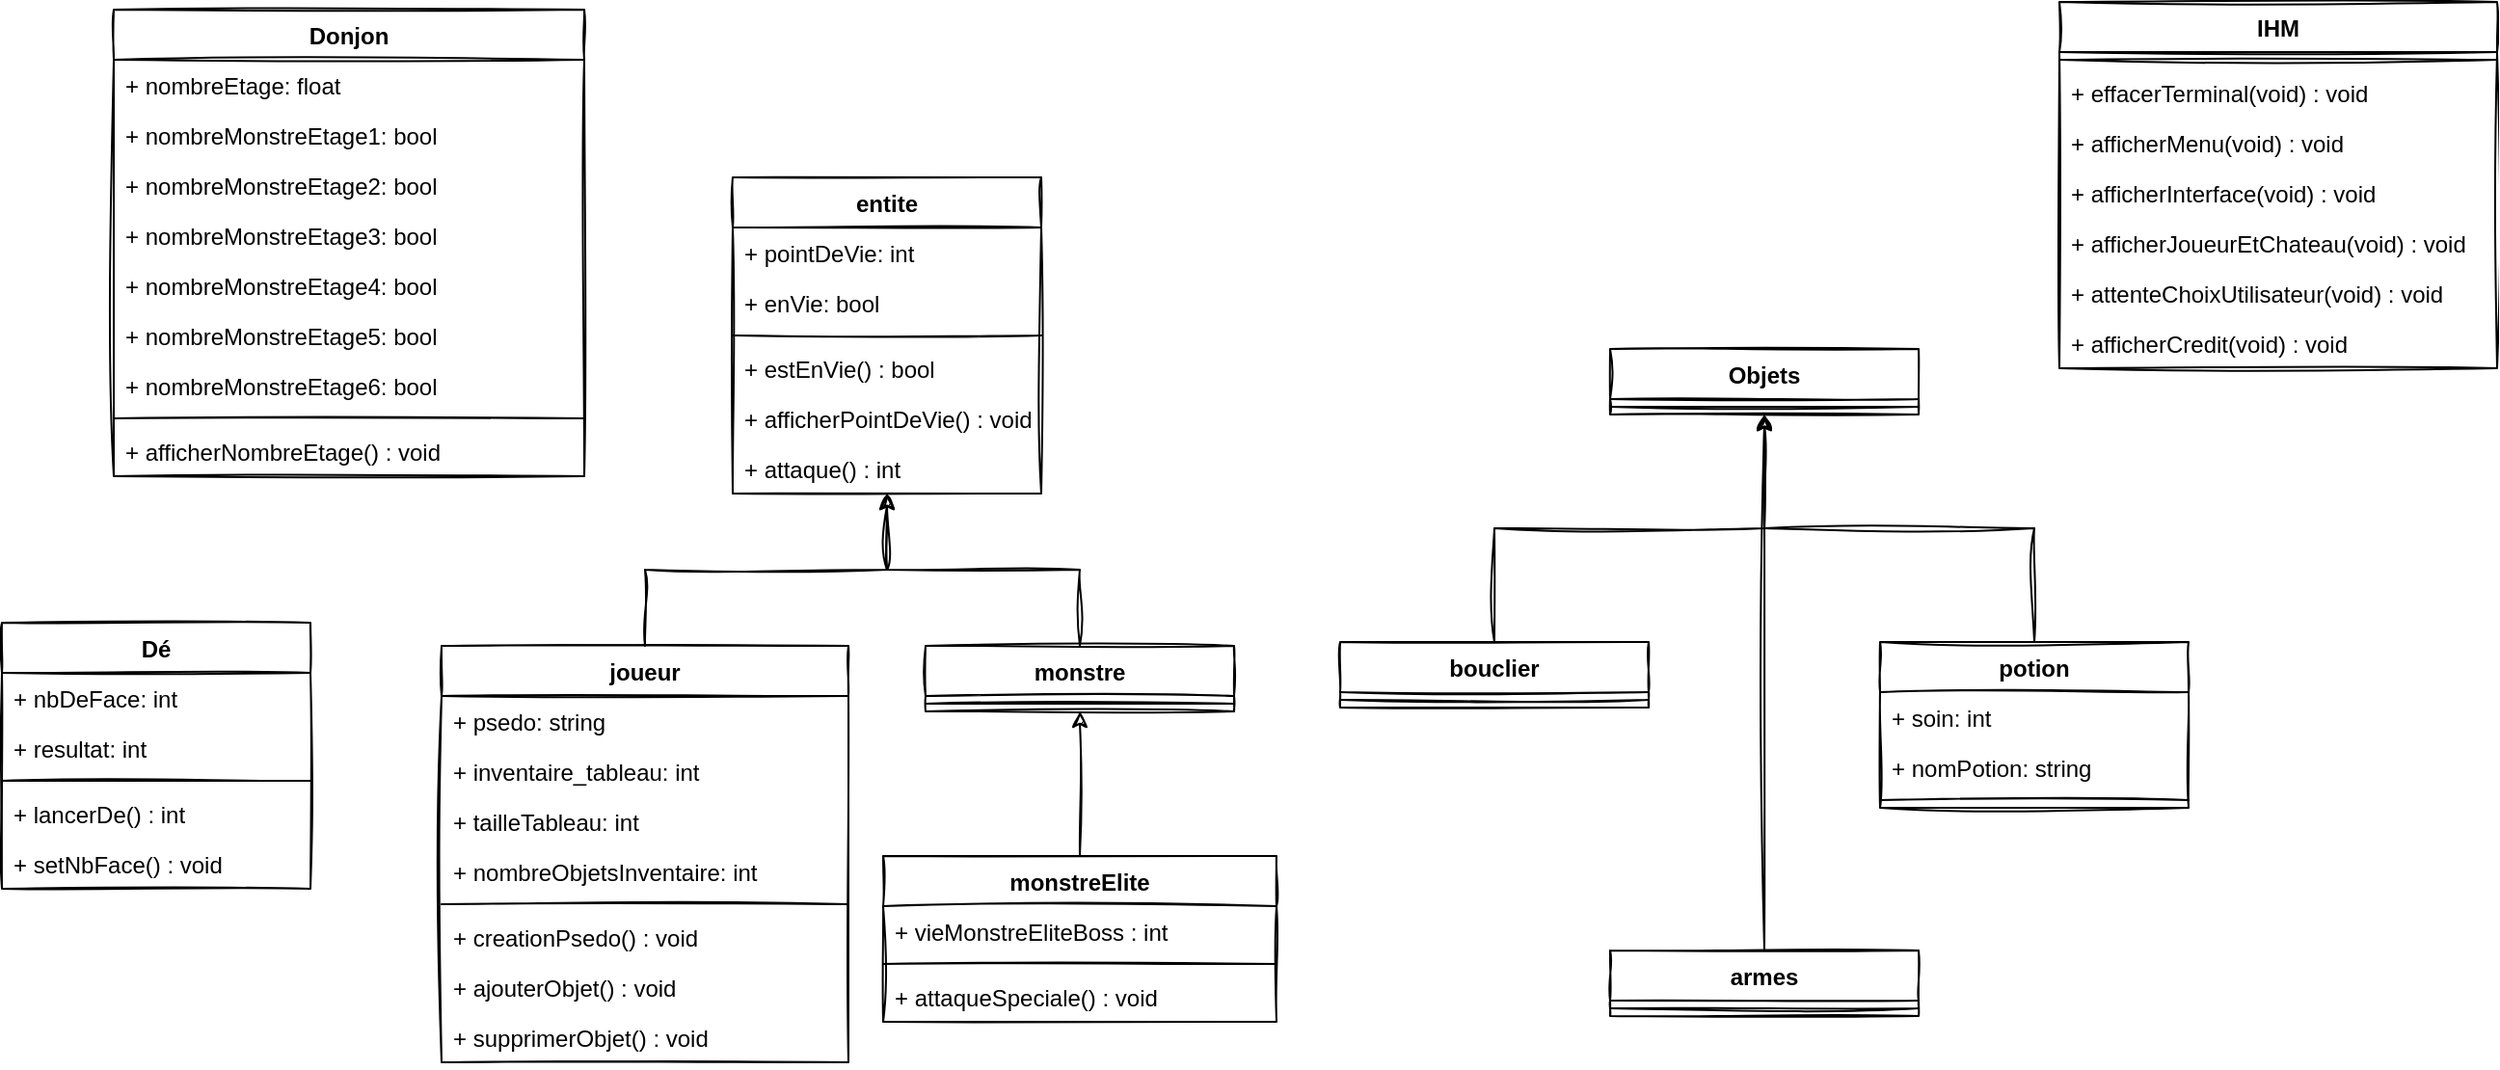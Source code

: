 <mxfile version="21.0.6" type="device"><diagram id="yicS2S7YKVKD4a1XLqJN" name="Page-1"><mxGraphModel dx="1392" dy="1162" grid="0" gridSize="10" guides="1" tooltips="1" connect="1" arrows="1" fold="1" page="1" pageScale="1" pageWidth="1654" pageHeight="1169" math="0" shadow="0"><root><mxCell id="0"/><mxCell id="1" parent="0"/><mxCell id="rU76R9JUJvsObSWK_wQi-48" style="edgeStyle=orthogonalEdgeStyle;rounded=0;sketch=1;hachureGap=4;jiggle=2;orthogonalLoop=1;jettySize=auto;html=1;fontFamily=Architects Daughter;fontSource=https%3A%2F%2Ffonts.googleapis.com%2Fcss%3Ffamily%3DArchitects%2BDaughter;fontSize=16;" parent="1" source="F8Cd78cb8_nM775pyzBB-11" target="rU76R9JUJvsObSWK_wQi-1" edge="1"><mxGeometry relative="1" as="geometry"/></mxCell><mxCell id="F8Cd78cb8_nM775pyzBB-11" value="joueur" style="swimlane;fontStyle=1;align=center;verticalAlign=top;childLayout=stackLayout;horizontal=1;startSize=26;horizontalStack=0;resizeParent=1;resizeParentMax=0;resizeLast=0;collapsible=1;marginBottom=0;rounded=0;sketch=1;" parent="1" vertex="1"><mxGeometry x="269" y="560" width="211" height="216" as="geometry"/></mxCell><mxCell id="IENwNHQp84vNqOoc-vSG-11" value="+ psedo: string" style="text;strokeColor=none;fillColor=none;align=left;verticalAlign=top;spacingLeft=4;spacingRight=4;overflow=hidden;rotatable=0;points=[[0,0.5],[1,0.5]];portConstraint=eastwest;rounded=0;sketch=1;" parent="F8Cd78cb8_nM775pyzBB-11" vertex="1"><mxGeometry y="26" width="211" height="26" as="geometry"/></mxCell><mxCell id="s1gvGOGAkRBZ-XyBeJ4h-20" value="+ inventaire_tableau: int" style="text;strokeColor=none;fillColor=none;align=left;verticalAlign=top;spacingLeft=4;spacingRight=4;overflow=hidden;rotatable=0;points=[[0,0.5],[1,0.5]];portConstraint=eastwest;rounded=0;sketch=1;" vertex="1" parent="F8Cd78cb8_nM775pyzBB-11"><mxGeometry y="52" width="211" height="26" as="geometry"/></mxCell><mxCell id="s1gvGOGAkRBZ-XyBeJ4h-21" value="+ tailleTableau: int" style="text;strokeColor=none;fillColor=none;align=left;verticalAlign=top;spacingLeft=4;spacingRight=4;overflow=hidden;rotatable=0;points=[[0,0.5],[1,0.5]];portConstraint=eastwest;rounded=0;sketch=1;" vertex="1" parent="F8Cd78cb8_nM775pyzBB-11"><mxGeometry y="78" width="211" height="26" as="geometry"/></mxCell><mxCell id="s1gvGOGAkRBZ-XyBeJ4h-22" value="+ nombreObjetsInventaire: int" style="text;strokeColor=none;fillColor=none;align=left;verticalAlign=top;spacingLeft=4;spacingRight=4;overflow=hidden;rotatable=0;points=[[0,0.5],[1,0.5]];portConstraint=eastwest;rounded=0;sketch=1;" vertex="1" parent="F8Cd78cb8_nM775pyzBB-11"><mxGeometry y="104" width="211" height="26" as="geometry"/></mxCell><mxCell id="F8Cd78cb8_nM775pyzBB-13" value="" style="line;strokeWidth=1;fillColor=none;align=left;verticalAlign=middle;spacingTop=-1;spacingLeft=3;spacingRight=3;rotatable=0;labelPosition=right;points=[];portConstraint=eastwest;strokeColor=inherit;rounded=0;sketch=1;" parent="F8Cd78cb8_nM775pyzBB-11" vertex="1"><mxGeometry y="130" width="211" height="8" as="geometry"/></mxCell><mxCell id="IENwNHQp84vNqOoc-vSG-12" value="+ creationPsedo() : void&#10;" style="text;strokeColor=none;fillColor=none;align=left;verticalAlign=top;spacingLeft=4;spacingRight=4;overflow=hidden;rotatable=0;points=[[0,0.5],[1,0.5]];portConstraint=eastwest;rounded=0;sketch=1;" parent="F8Cd78cb8_nM775pyzBB-11" vertex="1"><mxGeometry y="138" width="211" height="26" as="geometry"/></mxCell><mxCell id="s1gvGOGAkRBZ-XyBeJ4h-19" value="+ ajouterObjet() : void&#10;" style="text;strokeColor=none;fillColor=none;align=left;verticalAlign=top;spacingLeft=4;spacingRight=4;overflow=hidden;rotatable=0;points=[[0,0.5],[1,0.5]];portConstraint=eastwest;rounded=0;sketch=1;" vertex="1" parent="F8Cd78cb8_nM775pyzBB-11"><mxGeometry y="164" width="211" height="26" as="geometry"/></mxCell><mxCell id="s1gvGOGAkRBZ-XyBeJ4h-18" value="+ supprimerObjet() : void&#10;" style="text;strokeColor=none;fillColor=none;align=left;verticalAlign=top;spacingLeft=4;spacingRight=4;overflow=hidden;rotatable=0;points=[[0,0.5],[1,0.5]];portConstraint=eastwest;rounded=0;sketch=1;" vertex="1" parent="F8Cd78cb8_nM775pyzBB-11"><mxGeometry y="190" width="211" height="26" as="geometry"/></mxCell><mxCell id="rU76R9JUJvsObSWK_wQi-1" value="entite" style="swimlane;fontStyle=1;align=center;verticalAlign=top;childLayout=stackLayout;horizontal=1;startSize=26;horizontalStack=0;resizeParent=1;resizeParentMax=0;resizeLast=0;collapsible=1;marginBottom=0;rounded=0;sketch=1;" parent="1" vertex="1"><mxGeometry x="420" y="317" width="160" height="164" as="geometry"/></mxCell><mxCell id="rU76R9JUJvsObSWK_wQi-2" value="+ pointDeVie: int" style="text;strokeColor=none;fillColor=none;align=left;verticalAlign=top;spacingLeft=4;spacingRight=4;overflow=hidden;rotatable=0;points=[[0,0.5],[1,0.5]];portConstraint=eastwest;rounded=0;sketch=1;" parent="rU76R9JUJvsObSWK_wQi-1" vertex="1"><mxGeometry y="26" width="160" height="26" as="geometry"/></mxCell><mxCell id="rU76R9JUJvsObSWK_wQi-3" value="+ enVie: bool" style="text;strokeColor=none;fillColor=none;align=left;verticalAlign=top;spacingLeft=4;spacingRight=4;overflow=hidden;rotatable=0;points=[[0,0.5],[1,0.5]];portConstraint=eastwest;rounded=0;sketch=1;" parent="rU76R9JUJvsObSWK_wQi-1" vertex="1"><mxGeometry y="52" width="160" height="26" as="geometry"/></mxCell><mxCell id="rU76R9JUJvsObSWK_wQi-4" value="" style="line;strokeWidth=1;fillColor=none;align=left;verticalAlign=middle;spacingTop=-1;spacingLeft=3;spacingRight=3;rotatable=0;labelPosition=right;points=[];portConstraint=eastwest;strokeColor=inherit;rounded=0;sketch=1;" parent="rU76R9JUJvsObSWK_wQi-1" vertex="1"><mxGeometry y="78" width="160" height="8" as="geometry"/></mxCell><mxCell id="rU76R9JUJvsObSWK_wQi-55" value="+ estEnVie() : bool" style="text;strokeColor=none;fillColor=none;align=left;verticalAlign=top;spacingLeft=4;spacingRight=4;overflow=hidden;rotatable=0;points=[[0,0.5],[1,0.5]];portConstraint=eastwest;rounded=0;sketch=1;" parent="rU76R9JUJvsObSWK_wQi-1" vertex="1"><mxGeometry y="86" width="160" height="26" as="geometry"/></mxCell><mxCell id="IENwNHQp84vNqOoc-vSG-10" value="+ afficherPointDeVie() : void" style="text;strokeColor=none;fillColor=none;align=left;verticalAlign=top;spacingLeft=4;spacingRight=4;overflow=hidden;rotatable=0;points=[[0,0.5],[1,0.5]];portConstraint=eastwest;rounded=0;sketch=1;" parent="rU76R9JUJvsObSWK_wQi-1" vertex="1"><mxGeometry y="112" width="160" height="26" as="geometry"/></mxCell><mxCell id="s1gvGOGAkRBZ-XyBeJ4h-2" value="+ attaque() : int" style="text;strokeColor=none;fillColor=none;align=left;verticalAlign=top;spacingLeft=4;spacingRight=4;overflow=hidden;rotatable=0;points=[[0,0.5],[1,0.5]];portConstraint=eastwest;rounded=0;sketch=1;" vertex="1" parent="rU76R9JUJvsObSWK_wQi-1"><mxGeometry y="138" width="160" height="26" as="geometry"/></mxCell><mxCell id="rU76R9JUJvsObSWK_wQi-49" style="edgeStyle=orthogonalEdgeStyle;rounded=0;sketch=1;hachureGap=4;jiggle=2;orthogonalLoop=1;jettySize=auto;html=1;fontFamily=Architects Daughter;fontSource=https%3A%2F%2Ffonts.googleapis.com%2Fcss%3Ffamily%3DArchitects%2BDaughter;fontSize=16;" parent="1" source="rU76R9JUJvsObSWK_wQi-6" target="rU76R9JUJvsObSWK_wQi-1" edge="1"><mxGeometry relative="1" as="geometry"/></mxCell><mxCell id="rU76R9JUJvsObSWK_wQi-6" value="monstre" style="swimlane;fontStyle=1;align=center;verticalAlign=top;childLayout=stackLayout;horizontal=1;startSize=26;horizontalStack=0;resizeParent=1;resizeParentMax=0;resizeLast=0;collapsible=1;marginBottom=0;rounded=0;sketch=1;" parent="1" vertex="1"><mxGeometry x="520" y="560" width="160" height="34" as="geometry"/></mxCell><mxCell id="rU76R9JUJvsObSWK_wQi-9" value="" style="line;strokeWidth=1;fillColor=none;align=left;verticalAlign=middle;spacingTop=-1;spacingLeft=3;spacingRight=3;rotatable=0;labelPosition=right;points=[];portConstraint=eastwest;strokeColor=inherit;rounded=0;sketch=1;" parent="rU76R9JUJvsObSWK_wQi-6" vertex="1"><mxGeometry y="26" width="160" height="8" as="geometry"/></mxCell><mxCell id="rU76R9JUJvsObSWK_wQi-50" style="edgeStyle=orthogonalEdgeStyle;rounded=0;sketch=1;hachureGap=4;jiggle=2;orthogonalLoop=1;jettySize=auto;html=1;fontFamily=Architects Daughter;fontSource=https%3A%2F%2Ffonts.googleapis.com%2Fcss%3Ffamily%3DArchitects%2BDaughter;fontSize=16;" parent="1" source="rU76R9JUJvsObSWK_wQi-11" target="rU76R9JUJvsObSWK_wQi-6" edge="1"><mxGeometry relative="1" as="geometry"/></mxCell><mxCell id="rU76R9JUJvsObSWK_wQi-11" value="monstreElite" style="swimlane;fontStyle=1;align=center;verticalAlign=top;childLayout=stackLayout;horizontal=1;startSize=26;horizontalStack=0;resizeParent=1;resizeParentMax=0;resizeLast=0;collapsible=1;marginBottom=0;rounded=0;sketch=1;" parent="1" vertex="1"><mxGeometry x="498" y="669" width="204" height="86" as="geometry"/></mxCell><mxCell id="rU76R9JUJvsObSWK_wQi-13" value="+ vieMonstreEliteBoss : int&#10; " style="text;strokeColor=none;fillColor=none;align=left;verticalAlign=top;spacingLeft=4;spacingRight=4;overflow=hidden;rotatable=0;points=[[0,0.5],[1,0.5]];portConstraint=eastwest;rounded=0;sketch=1;" parent="rU76R9JUJvsObSWK_wQi-11" vertex="1"><mxGeometry y="26" width="204" height="26" as="geometry"/></mxCell><mxCell id="rU76R9JUJvsObSWK_wQi-14" value="" style="line;strokeWidth=1;fillColor=none;align=left;verticalAlign=middle;spacingTop=-1;spacingLeft=3;spacingRight=3;rotatable=0;labelPosition=right;points=[];portConstraint=eastwest;strokeColor=inherit;rounded=0;sketch=1;" parent="rU76R9JUJvsObSWK_wQi-11" vertex="1"><mxGeometry y="52" width="204" height="8" as="geometry"/></mxCell><mxCell id="rU76R9JUJvsObSWK_wQi-15" value="+ attaqueSpeciale() : void" style="text;strokeColor=none;fillColor=none;align=left;verticalAlign=top;spacingLeft=4;spacingRight=4;overflow=hidden;rotatable=0;points=[[0,0.5],[1,0.5]];portConstraint=eastwest;rounded=0;sketch=1;" parent="rU76R9JUJvsObSWK_wQi-11" vertex="1"><mxGeometry y="60" width="204" height="26" as="geometry"/></mxCell><mxCell id="rU76R9JUJvsObSWK_wQi-16" value="Dé" style="swimlane;fontStyle=1;align=center;verticalAlign=top;childLayout=stackLayout;horizontal=1;startSize=26;horizontalStack=0;resizeParent=1;resizeParentMax=0;resizeLast=0;collapsible=1;marginBottom=0;rounded=0;sketch=1;" parent="1" vertex="1"><mxGeometry x="41" y="548" width="160" height="138" as="geometry"/></mxCell><mxCell id="rU76R9JUJvsObSWK_wQi-17" value="+ nbDeFace: int" style="text;strokeColor=none;fillColor=none;align=left;verticalAlign=top;spacingLeft=4;spacingRight=4;overflow=hidden;rotatable=0;points=[[0,0.5],[1,0.5]];portConstraint=eastwest;rounded=0;sketch=1;" parent="rU76R9JUJvsObSWK_wQi-16" vertex="1"><mxGeometry y="26" width="160" height="26" as="geometry"/></mxCell><mxCell id="IENwNHQp84vNqOoc-vSG-9" value="+ resultat: int" style="text;strokeColor=none;fillColor=none;align=left;verticalAlign=top;spacingLeft=4;spacingRight=4;overflow=hidden;rotatable=0;points=[[0,0.5],[1,0.5]];portConstraint=eastwest;rounded=0;sketch=1;" parent="rU76R9JUJvsObSWK_wQi-16" vertex="1"><mxGeometry y="52" width="160" height="26" as="geometry"/></mxCell><mxCell id="rU76R9JUJvsObSWK_wQi-19" value="" style="line;strokeWidth=1;fillColor=none;align=left;verticalAlign=middle;spacingTop=-1;spacingLeft=3;spacingRight=3;rotatable=0;labelPosition=right;points=[];portConstraint=eastwest;strokeColor=inherit;rounded=0;sketch=1;" parent="rU76R9JUJvsObSWK_wQi-16" vertex="1"><mxGeometry y="78" width="160" height="8" as="geometry"/></mxCell><mxCell id="rU76R9JUJvsObSWK_wQi-20" value="+ lancerDe() : int" style="text;strokeColor=none;fillColor=none;align=left;verticalAlign=top;spacingLeft=4;spacingRight=4;overflow=hidden;rotatable=0;points=[[0,0.5],[1,0.5]];portConstraint=eastwest;rounded=0;sketch=1;" parent="rU76R9JUJvsObSWK_wQi-16" vertex="1"><mxGeometry y="86" width="160" height="26" as="geometry"/></mxCell><mxCell id="s1gvGOGAkRBZ-XyBeJ4h-1" value="+ setNbFace() : void" style="text;strokeColor=none;fillColor=none;align=left;verticalAlign=top;spacingLeft=4;spacingRight=4;overflow=hidden;rotatable=0;points=[[0,0.5],[1,0.5]];portConstraint=eastwest;rounded=0;sketch=1;" vertex="1" parent="rU76R9JUJvsObSWK_wQi-16"><mxGeometry y="112" width="160" height="26" as="geometry"/></mxCell><mxCell id="rU76R9JUJvsObSWK_wQi-21" value="Objets" style="swimlane;fontStyle=1;align=center;verticalAlign=top;childLayout=stackLayout;horizontal=1;startSize=26;horizontalStack=0;resizeParent=1;resizeParentMax=0;resizeLast=0;collapsible=1;marginBottom=0;rounded=0;sketch=1;" parent="1" vertex="1"><mxGeometry x="875" y="406" width="160" height="34" as="geometry"/></mxCell><mxCell id="rU76R9JUJvsObSWK_wQi-24" value="" style="line;strokeWidth=1;fillColor=none;align=left;verticalAlign=middle;spacingTop=-1;spacingLeft=3;spacingRight=3;rotatable=0;labelPosition=right;points=[];portConstraint=eastwest;strokeColor=inherit;rounded=0;sketch=1;" parent="rU76R9JUJvsObSWK_wQi-21" vertex="1"><mxGeometry y="26" width="160" height="8" as="geometry"/></mxCell><mxCell id="rU76R9JUJvsObSWK_wQi-26" value="Donjon" style="swimlane;fontStyle=1;align=center;verticalAlign=top;childLayout=stackLayout;horizontal=1;startSize=26;horizontalStack=0;resizeParent=1;resizeParentMax=0;resizeLast=0;collapsible=1;marginBottom=0;rounded=0;sketch=1;" parent="1" vertex="1"><mxGeometry x="99" y="230" width="244" height="242" as="geometry"/></mxCell><mxCell id="rU76R9JUJvsObSWK_wQi-27" value="+ nombreEtage: float" style="text;strokeColor=none;fillColor=none;align=left;verticalAlign=top;spacingLeft=4;spacingRight=4;overflow=hidden;rotatable=0;points=[[0,0.5],[1,0.5]];portConstraint=eastwest;rounded=0;sketch=1;" parent="rU76R9JUJvsObSWK_wQi-26" vertex="1"><mxGeometry y="26" width="244" height="26" as="geometry"/></mxCell><mxCell id="IENwNHQp84vNqOoc-vSG-18" value="+ nombreMonstreEtage1: bool" style="text;strokeColor=none;fillColor=none;align=left;verticalAlign=top;spacingLeft=4;spacingRight=4;overflow=hidden;rotatable=0;points=[[0,0.5],[1,0.5]];portConstraint=eastwest;rounded=0;sketch=1;" parent="rU76R9JUJvsObSWK_wQi-26" vertex="1"><mxGeometry y="52" width="244" height="26" as="geometry"/></mxCell><mxCell id="IENwNHQp84vNqOoc-vSG-13" value="+ nombreMonstreEtage2: bool" style="text;strokeColor=none;fillColor=none;align=left;verticalAlign=top;spacingLeft=4;spacingRight=4;overflow=hidden;rotatable=0;points=[[0,0.5],[1,0.5]];portConstraint=eastwest;rounded=0;sketch=1;" parent="rU76R9JUJvsObSWK_wQi-26" vertex="1"><mxGeometry y="78" width="244" height="26" as="geometry"/></mxCell><mxCell id="IENwNHQp84vNqOoc-vSG-16" value="+ nombreMonstreEtage3: bool" style="text;strokeColor=none;fillColor=none;align=left;verticalAlign=top;spacingLeft=4;spacingRight=4;overflow=hidden;rotatable=0;points=[[0,0.5],[1,0.5]];portConstraint=eastwest;rounded=0;sketch=1;" parent="rU76R9JUJvsObSWK_wQi-26" vertex="1"><mxGeometry y="104" width="244" height="26" as="geometry"/></mxCell><mxCell id="IENwNHQp84vNqOoc-vSG-15" value="+ nombreMonstreEtage4: bool" style="text;strokeColor=none;fillColor=none;align=left;verticalAlign=top;spacingLeft=4;spacingRight=4;overflow=hidden;rotatable=0;points=[[0,0.5],[1,0.5]];portConstraint=eastwest;rounded=0;sketch=1;" parent="rU76R9JUJvsObSWK_wQi-26" vertex="1"><mxGeometry y="130" width="244" height="26" as="geometry"/></mxCell><mxCell id="IENwNHQp84vNqOoc-vSG-17" value="+ nombreMonstreEtage5: bool" style="text;strokeColor=none;fillColor=none;align=left;verticalAlign=top;spacingLeft=4;spacingRight=4;overflow=hidden;rotatable=0;points=[[0,0.5],[1,0.5]];portConstraint=eastwest;rounded=0;sketch=1;" parent="rU76R9JUJvsObSWK_wQi-26" vertex="1"><mxGeometry y="156" width="244" height="26" as="geometry"/></mxCell><mxCell id="IENwNHQp84vNqOoc-vSG-14" value="+ nombreMonstreEtage6: bool" style="text;strokeColor=none;fillColor=none;align=left;verticalAlign=top;spacingLeft=4;spacingRight=4;overflow=hidden;rotatable=0;points=[[0,0.5],[1,0.5]];portConstraint=eastwest;rounded=0;sketch=1;" parent="rU76R9JUJvsObSWK_wQi-26" vertex="1"><mxGeometry y="182" width="244" height="26" as="geometry"/></mxCell><mxCell id="rU76R9JUJvsObSWK_wQi-29" value="" style="line;strokeWidth=1;fillColor=none;align=left;verticalAlign=middle;spacingTop=-1;spacingLeft=3;spacingRight=3;rotatable=0;labelPosition=right;points=[];portConstraint=eastwest;strokeColor=inherit;rounded=0;sketch=1;" parent="rU76R9JUJvsObSWK_wQi-26" vertex="1"><mxGeometry y="208" width="244" height="8" as="geometry"/></mxCell><mxCell id="IENwNHQp84vNqOoc-vSG-8" value="+ afficherNombreEtage() : void" style="text;strokeColor=none;fillColor=none;align=left;verticalAlign=top;spacingLeft=4;spacingRight=4;overflow=hidden;rotatable=0;points=[[0,0.5],[1,0.5]];portConstraint=eastwest;rounded=0;sketch=1;" parent="rU76R9JUJvsObSWK_wQi-26" vertex="1"><mxGeometry y="216" width="244" height="26" as="geometry"/></mxCell><mxCell id="rU76R9JUJvsObSWK_wQi-53" style="edgeStyle=orthogonalEdgeStyle;rounded=0;sketch=1;hachureGap=4;jiggle=2;orthogonalLoop=1;jettySize=auto;html=1;fontFamily=Architects Daughter;fontSource=https%3A%2F%2Ffonts.googleapis.com%2Fcss%3Ffamily%3DArchitects%2BDaughter;fontSize=16;" parent="1" source="rU76R9JUJvsObSWK_wQi-31" target="rU76R9JUJvsObSWK_wQi-21" edge="1"><mxGeometry relative="1" as="geometry"/></mxCell><mxCell id="rU76R9JUJvsObSWK_wQi-31" value="armes" style="swimlane;fontStyle=1;align=center;verticalAlign=top;childLayout=stackLayout;horizontal=1;startSize=26;horizontalStack=0;resizeParent=1;resizeParentMax=0;resizeLast=0;collapsible=1;marginBottom=0;rounded=0;sketch=1;" parent="1" vertex="1"><mxGeometry x="875" y="718" width="160" height="34" as="geometry"/></mxCell><mxCell id="rU76R9JUJvsObSWK_wQi-34" value="" style="line;strokeWidth=1;fillColor=none;align=left;verticalAlign=middle;spacingTop=-1;spacingLeft=3;spacingRight=3;rotatable=0;labelPosition=right;points=[];portConstraint=eastwest;strokeColor=inherit;rounded=0;sketch=1;" parent="rU76R9JUJvsObSWK_wQi-31" vertex="1"><mxGeometry y="26" width="160" height="8" as="geometry"/></mxCell><mxCell id="rU76R9JUJvsObSWK_wQi-52" style="edgeStyle=orthogonalEdgeStyle;rounded=0;sketch=1;hachureGap=4;jiggle=2;orthogonalLoop=1;jettySize=auto;html=1;fontFamily=Architects Daughter;fontSource=https%3A%2F%2Ffonts.googleapis.com%2Fcss%3Ffamily%3DArchitects%2BDaughter;fontSize=16;" parent="1" source="rU76R9JUJvsObSWK_wQi-36" target="rU76R9JUJvsObSWK_wQi-21" edge="1"><mxGeometry relative="1" as="geometry"/></mxCell><mxCell id="rU76R9JUJvsObSWK_wQi-36" value="bouclier" style="swimlane;fontStyle=1;align=center;verticalAlign=top;childLayout=stackLayout;horizontal=1;startSize=26;horizontalStack=0;resizeParent=1;resizeParentMax=0;resizeLast=0;collapsible=1;marginBottom=0;rounded=0;sketch=1;" parent="1" vertex="1"><mxGeometry x="735" y="558" width="160" height="34" as="geometry"/></mxCell><mxCell id="rU76R9JUJvsObSWK_wQi-39" value="" style="line;strokeWidth=1;fillColor=none;align=left;verticalAlign=middle;spacingTop=-1;spacingLeft=3;spacingRight=3;rotatable=0;labelPosition=right;points=[];portConstraint=eastwest;strokeColor=inherit;rounded=0;sketch=1;" parent="rU76R9JUJvsObSWK_wQi-36" vertex="1"><mxGeometry y="26" width="160" height="8" as="geometry"/></mxCell><mxCell id="rU76R9JUJvsObSWK_wQi-51" style="edgeStyle=orthogonalEdgeStyle;rounded=0;sketch=1;hachureGap=4;jiggle=2;orthogonalLoop=1;jettySize=auto;html=1;fontFamily=Architects Daughter;fontSource=https%3A%2F%2Ffonts.googleapis.com%2Fcss%3Ffamily%3DArchitects%2BDaughter;fontSize=16;" parent="1" source="rU76R9JUJvsObSWK_wQi-41" target="rU76R9JUJvsObSWK_wQi-21" edge="1"><mxGeometry relative="1" as="geometry"/></mxCell><mxCell id="rU76R9JUJvsObSWK_wQi-41" value="potion" style="swimlane;fontStyle=1;align=center;verticalAlign=top;childLayout=stackLayout;horizontal=1;startSize=26;horizontalStack=0;resizeParent=1;resizeParentMax=0;resizeLast=0;collapsible=1;marginBottom=0;rounded=0;sketch=1;" parent="1" vertex="1"><mxGeometry x="1015" y="558" width="160" height="86" as="geometry"/></mxCell><mxCell id="s1gvGOGAkRBZ-XyBeJ4h-23" value="+ soin: int" style="text;strokeColor=none;fillColor=none;align=left;verticalAlign=top;spacingLeft=4;spacingRight=4;overflow=hidden;rotatable=0;points=[[0,0.5],[1,0.5]];portConstraint=eastwest;rounded=0;sketch=1;" vertex="1" parent="rU76R9JUJvsObSWK_wQi-41"><mxGeometry y="26" width="160" height="26" as="geometry"/></mxCell><mxCell id="s1gvGOGAkRBZ-XyBeJ4h-24" value="+ nomPotion: string" style="text;strokeColor=none;fillColor=none;align=left;verticalAlign=top;spacingLeft=4;spacingRight=4;overflow=hidden;rotatable=0;points=[[0,0.5],[1,0.5]];portConstraint=eastwest;rounded=0;sketch=1;" vertex="1" parent="rU76R9JUJvsObSWK_wQi-41"><mxGeometry y="52" width="160" height="26" as="geometry"/></mxCell><mxCell id="rU76R9JUJvsObSWK_wQi-44" value="" style="line;strokeWidth=1;fillColor=none;align=left;verticalAlign=middle;spacingTop=-1;spacingLeft=3;spacingRight=3;rotatable=0;labelPosition=right;points=[];portConstraint=eastwest;strokeColor=inherit;rounded=0;sketch=1;" parent="rU76R9JUJvsObSWK_wQi-41" vertex="1"><mxGeometry y="78" width="160" height="8" as="geometry"/></mxCell><mxCell id="IENwNHQp84vNqOoc-vSG-4" value="IHM" style="swimlane;fontStyle=1;align=center;verticalAlign=top;childLayout=stackLayout;horizontal=1;startSize=26;horizontalStack=0;resizeParent=1;resizeParentMax=0;resizeLast=0;collapsible=1;marginBottom=0;rounded=0;sketch=1;" parent="1" vertex="1"><mxGeometry x="1108" y="226" width="227" height="190" as="geometry"/></mxCell><mxCell id="IENwNHQp84vNqOoc-vSG-6" value="" style="line;strokeWidth=1;fillColor=none;align=left;verticalAlign=middle;spacingTop=-1;spacingLeft=3;spacingRight=3;rotatable=0;labelPosition=right;points=[];portConstraint=eastwest;strokeColor=inherit;rounded=0;sketch=1;" parent="IENwNHQp84vNqOoc-vSG-4" vertex="1"><mxGeometry y="26" width="227" height="8" as="geometry"/></mxCell><mxCell id="s1gvGOGAkRBZ-XyBeJ4h-4" value="+ effacerTerminal(void) : void" style="text;strokeColor=none;fillColor=none;align=left;verticalAlign=top;spacingLeft=4;spacingRight=4;overflow=hidden;rotatable=0;points=[[0,0.5],[1,0.5]];portConstraint=eastwest;rounded=0;sketch=1;" vertex="1" parent="IENwNHQp84vNqOoc-vSG-4"><mxGeometry y="34" width="227" height="26" as="geometry"/></mxCell><mxCell id="s1gvGOGAkRBZ-XyBeJ4h-12" value="+ afficherMenu(void) : void" style="text;strokeColor=none;fillColor=none;align=left;verticalAlign=top;spacingLeft=4;spacingRight=4;overflow=hidden;rotatable=0;points=[[0,0.5],[1,0.5]];portConstraint=eastwest;rounded=0;sketch=1;" vertex="1" parent="IENwNHQp84vNqOoc-vSG-4"><mxGeometry y="60" width="227" height="26" as="geometry"/></mxCell><mxCell id="s1gvGOGAkRBZ-XyBeJ4h-14" value="+ afficherInterface(void) : void" style="text;strokeColor=none;fillColor=none;align=left;verticalAlign=top;spacingLeft=4;spacingRight=4;overflow=hidden;rotatable=0;points=[[0,0.5],[1,0.5]];portConstraint=eastwest;rounded=0;sketch=1;" vertex="1" parent="IENwNHQp84vNqOoc-vSG-4"><mxGeometry y="86" width="227" height="26" as="geometry"/></mxCell><mxCell id="s1gvGOGAkRBZ-XyBeJ4h-15" value="+ afficherJoueurEtChateau(void) : void" style="text;strokeColor=none;fillColor=none;align=left;verticalAlign=top;spacingLeft=4;spacingRight=4;overflow=hidden;rotatable=0;points=[[0,0.5],[1,0.5]];portConstraint=eastwest;rounded=0;sketch=1;" vertex="1" parent="IENwNHQp84vNqOoc-vSG-4"><mxGeometry y="112" width="227" height="26" as="geometry"/></mxCell><mxCell id="s1gvGOGAkRBZ-XyBeJ4h-16" value="+ attenteChoixUtilisateur(void) : void" style="text;strokeColor=none;fillColor=none;align=left;verticalAlign=top;spacingLeft=4;spacingRight=4;overflow=hidden;rotatable=0;points=[[0,0.5],[1,0.5]];portConstraint=eastwest;rounded=0;sketch=1;" vertex="1" parent="IENwNHQp84vNqOoc-vSG-4"><mxGeometry y="138" width="227" height="26" as="geometry"/></mxCell><mxCell id="s1gvGOGAkRBZ-XyBeJ4h-17" value="+ afficherCredit(void) : void" style="text;strokeColor=none;fillColor=none;align=left;verticalAlign=top;spacingLeft=4;spacingRight=4;overflow=hidden;rotatable=0;points=[[0,0.5],[1,0.5]];portConstraint=eastwest;rounded=0;sketch=1;" vertex="1" parent="IENwNHQp84vNqOoc-vSG-4"><mxGeometry y="164" width="227" height="26" as="geometry"/></mxCell></root></mxGraphModel></diagram></mxfile>